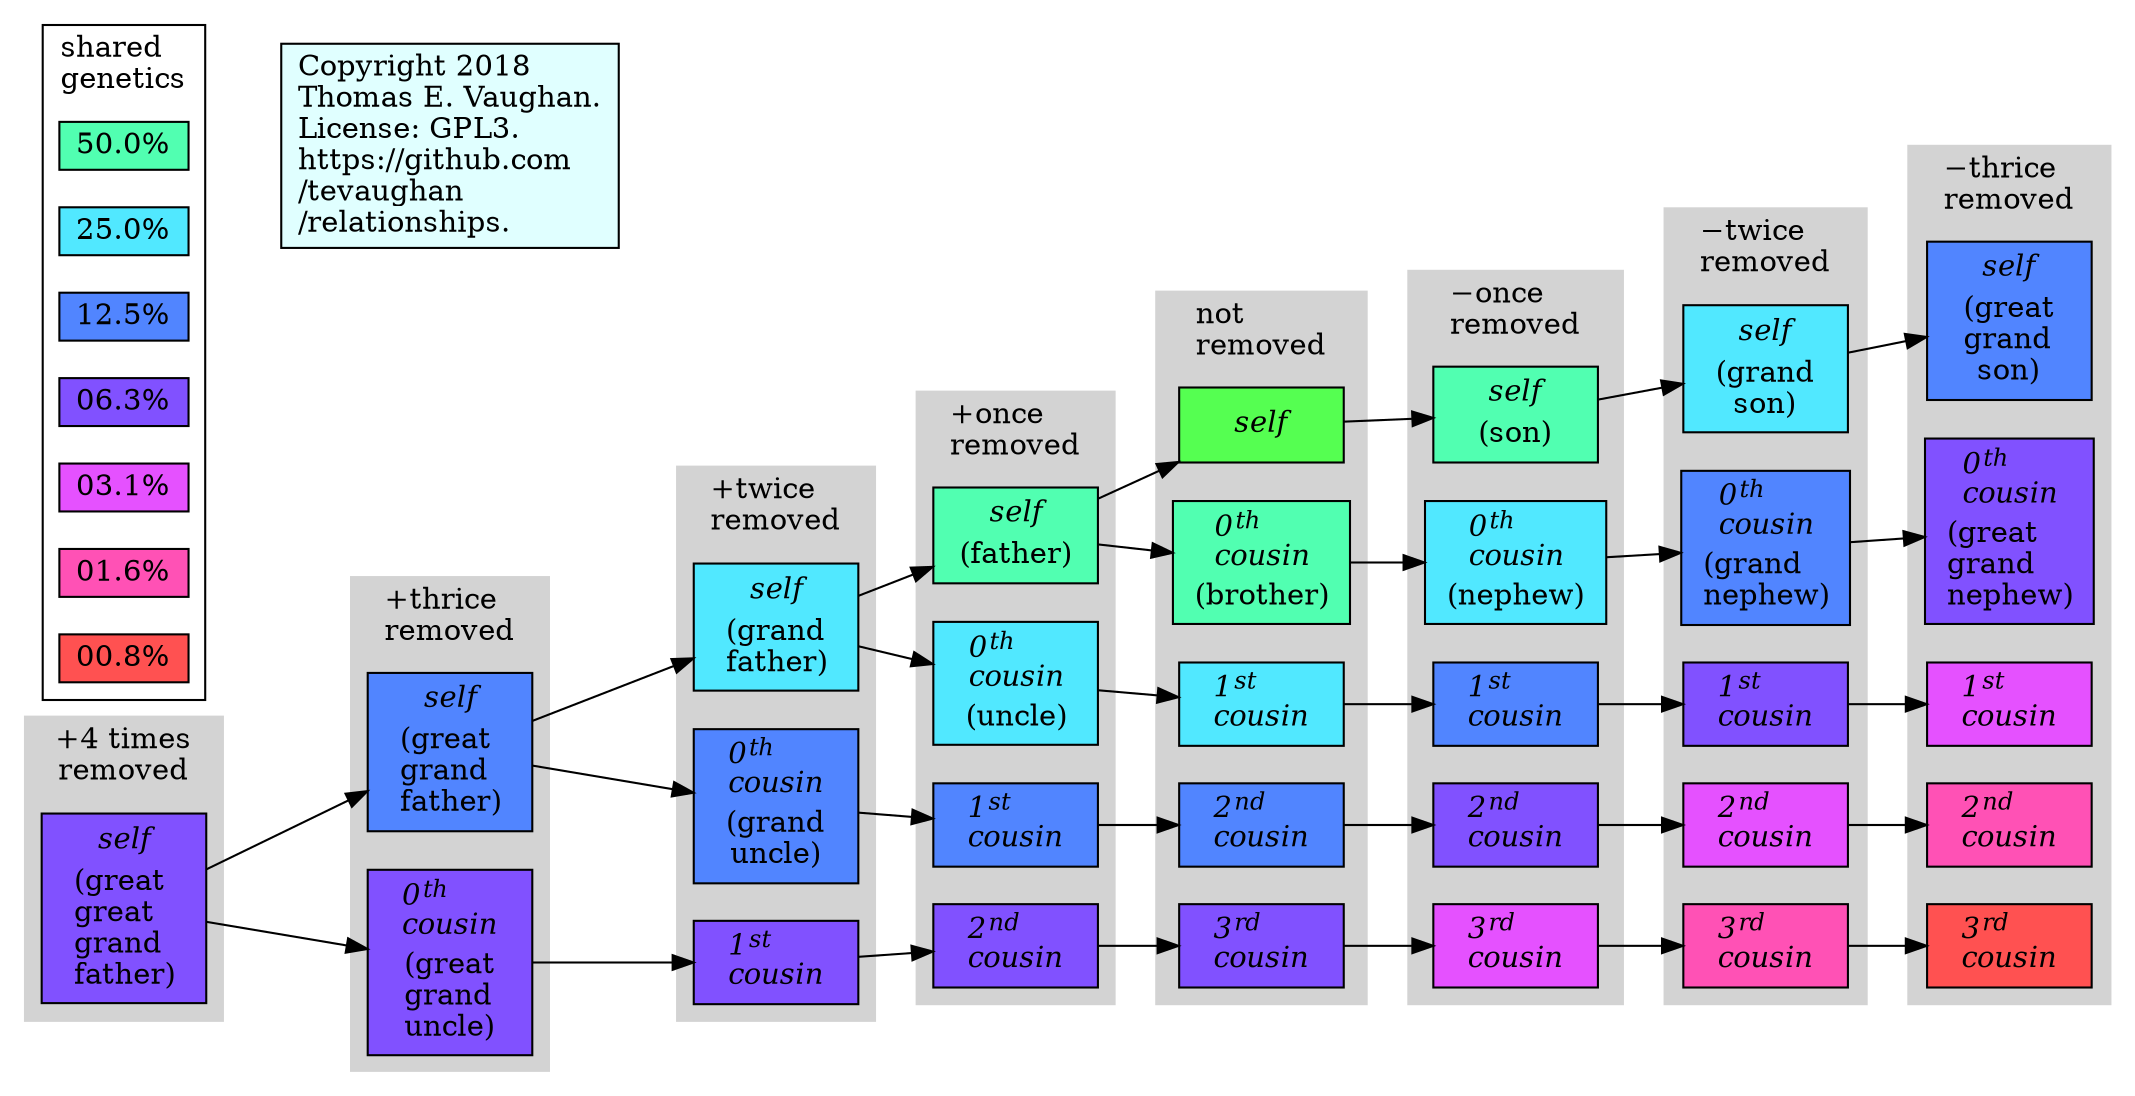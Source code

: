 
// Copyright 2018 Thomas E. Vaughan
// See LICENSE.

digraph G {
  rankdir="LR"
  node [shape=rectangle width=1.1 style=filled];

  subgraph self {
  ggGf -> gGf -> Gf    -> f     -> m   -> s     -> Gs    -> gGs;
  }

  subgraph cluster_rp4 {
    style=filled
    color=lightgray
    label="+4 times\lremoved"
    ggGf
  }

  subgraph cluster_rp3 {
    style=filled
    color=lightgray
    label="+thrice\lremoved"
    gGf; gGu
  }

  subgraph cluster_rp2 {
    style=filled
    color=lightgray
    label="+twice\lremoved"
    Gf; Gu; fcp2r
  }

  subgraph cluster_rp1  {
    style=filled;
    color=lightgray;
    label="+once\lremoved"
    f; u; fcp1r; scp1r
  }

  subgraph cluster_r0 {
    style=filled;
    color=lightgray;
    label="not\lremoved"
    m; b; fc; sc; thc
  }

  subgraph cluster_rn1 {
    style=filled;
    color=lightgray;
    label=<&#8722;once<br align="left"/>removed>
    s; n; fc1r; sc1r; thc1r
  }

  subgraph cluster_rn2 {
    style=filled;
    color=lightgray;
    label=<&#8722;twice<br align="left"/>removed>
    Gs; Gn; fc2r; sc2r; thc2r
  }

  subgraph cluster_rn3 {
    style=filled;
    color=lightgray;
    label=<&#8722;thrice<br align="left"/>removed>
    gGs; gGn; fc3r; sc3r; thc3r
  }

  ggGf -> gGu -> fcp2r -> scp1r -> thc -> thc1r -> thc2r -> thc3r;
          gGf -> Gu    -> fcp1r -> sc  -> sc1r  -> sc2r  -> sc3r;
                 Gf    -> u     -> fc  -> fc1r  -> fc2r  -> fc3r;
                          f     -> b   -> n     -> Gn    -> gGn;

  ggGf [label=<<font><table border="0" cellspacing="0" cellborder="0">
               <tr><td align="center"><i>self</i></td></tr>
               <tr><td align="center">(great<br align="left"/>great<br
               align="left"/>grand<br align="left"/>father)</td></tr>
               </table></font>>, fillcolor="#8151ff"];
   gGf [label=<<font><table border="0" cellspacing="0" cellborder="0">
               <tr><td align="center"><i>self</i></td></tr>
               <tr><td align="center">(great<br align="left"/>grand<br align="left"/>father)</td></tr>
               </table></font>>, fillcolor="#5185ff"];
    Gf [label=<<font><table border="0" cellspacing="0" cellborder="0">
               <tr><td align="center"><i>self</i></td></tr>
               <tr><td align="center">(grand<br align="left"/>father)</td></tr>
               </table></font>>, fillcolor="#51e8ff"];
     f [label=<<font><table border="0" cellspacing="0" cellborder="0">
               <tr><td align="center"><i>self</i></td></tr>
               <tr><td align="center">(father)</td></tr>
               </table></font>>, fillcolor="#51ffb1"];
     m [label=<<font><table border="0" cellspacing="0" cellborder="0">
               <tr><td align="center"><i>self</i></td></tr>
               </table></font>>, fillcolor="#55ff51"];
     s [label=<<font><table border="0" cellspacing="0" cellborder="0">
               <tr><td align="center"><i>self</i></td></tr>
               <tr><td align="center">(son)</td></tr>
               </table></font>>, fillcolor="#51ffb1"];
    Gs [label=<<font><table border="0" cellspacing="0" cellborder="0">
               <tr><td align="center"><i>self</i></td></tr>
               <tr><td align="center">(grand<br align="left"/>son)</td></tr>
               </table></font>>, fillcolor="#51e8ff"];
   gGs [label=<<font><table border="0" cellspacing="0" cellborder="0">
               <tr><td align="center"><i>self</i></td></tr>
               <tr><td align="center">(great<br align="left"/>grand<br align="left"/>son)</td></tr>
               </table></font>>, fillcolor="#5185ff"];

   gGu [label=<<font><table border="0" cellspacing="0" cellborder="0">
               <tr><td align="center"><i>0<sup>th</sup><br align="left"/>cousin</i></td></tr>
               <tr><td align="center">(great<br align="left"/>grand<br align="left"/>uncle)</td></tr>
               </table></font>>, fillcolor="#8151ff"];
 fcp2r [label=<<font><table border="0" cellspacing="0" cellborder="0">
               <tr><td align="center"><i>1<sup>st</sup><br align="left"/>cousin</i></td></tr>
               </table></font>>, fillcolor="#8151ff"];
 scp1r [label=<<font><table border="0" cellspacing="0" cellborder="0">
               <tr><td align="center"><i>2<sup>nd</sup><br align="left"/>cousin</i></td></tr>
               </table></font>>, fillcolor="#8151ff"];
   thc [label=<<font><table border="0" cellspacing="0" cellborder="0">
               <tr><td align="center"><i>3<sup>rd</sup><br align="left"/>cousin</i></td></tr>
               </table></font>>, fillcolor="#8151ff"];
 thc1r [label=<<font><table border="0" cellspacing="0" cellborder="0">
               <tr><td align="center"><i>3<sup>rd</sup><br align="left"/>cousin</i></td></tr>
               </table></font>>, fillcolor="#e551ff"];
 thc2r [label=<<font><table border="0" cellspacing="0" cellborder="0">
               <tr><td align="center"><i>3<sup>rd</sup><br align="left"/>cousin</i></td></tr>
               </table></font>>, fillcolor="#ff51b5"];
 thc3r [label=<<font><table border="0" cellspacing="0" cellborder="0">
               <tr><td align="center"><i>3<sup>rd</sup><br align="left"/>cousin</i></td></tr>
               </table></font>>, fillcolor="#ff5151"];

    Gu [label=<<font><table border="0" cellspacing="0" cellborder="0">
              <tr><td align="center"><i>0<sup>th</sup><br align="left"/>cousin</i></td></tr>
              <tr><td align="center">(grand<br align="left"/>uncle)</td></tr>
              </table></font>>, fillcolor="#5185ff"];
 fcp1r [label=<<font><table border="0" cellspacing="0" cellborder="0">
               <tr><td align="center"><i>1<sup>st</sup><br align="left"/>cousin</i></td></tr>
               </table></font>>, fillcolor="#5185ff"];
    sc [label=<<font><table border="0" cellspacing="0" cellborder="0">
               <tr><td align="center"><i>2<sup>nd</sup><br align="left"/>cousin</i></td></tr>
               </table></font>>, fillcolor="#5185ff"];
  sc1r [label=<<font><table border="0" cellspacing="0" cellborder="0">
               <tr><td align="center"><i>2<sup>nd</sup><br align="left"/>cousin</i></td></tr>
               </table></font>>, fillcolor="#8151ff"];
  sc2r [label=<<font><table border="0" cellspacing="0" cellborder="0">
               <tr><td align="center"><i>2<sup>nd</sup><br align="left"/>cousin</i></td></tr>
               </table></font>>, fillcolor="#e551ff"];
  sc3r [label=<<font><table border="0" cellspacing="0" cellborder="0">
               <tr><td align="center"><i>2<sup>nd</sup><br align="left"/>cousin</i></td></tr>
               </table></font>>, fillcolor="#ff51b5"];

     u [label=<<font><table border="0" cellspacing="0" cellborder="0">
               <tr><td align="center"><i>0<sup>th</sup><br align="left"/>cousin</i></td></tr>
               <tr><td align="center">(uncle)</td></tr>
               </table></font>>, fillcolor="#51e8ff"];
    fc [label=<<font><table border="0" cellspacing="0" cellborder="0">
               <tr><td align="center"><i>1<sup>st</sup><br align="left"/>cousin</i></td></tr>
               </table></font>>, fillcolor="#51e8ff"];
  fc1r [label=<<font><table border="0" cellspacing="0" cellborder="0">
               <tr><td align="center"><i>1<sup>st</sup><br align="left"/>cousin</i></td></tr>
               </table></font>>, fillcolor="#5185ff"];
  fc2r [label=<<font><table border="0" cellspacing="0" cellborder="0">
               <tr><td align="center"><i>1<sup>st</sup><br align="left"/>cousin</i></td></tr>
               </table></font>>, fillcolor="#8151ff"];
  fc3r [label=<<font><table border="0" cellspacing="0" cellborder="0">
               <tr><td align="center"><i>1<sup>st</sup><br align="left"/>cousin</i></td></tr>
               </table></font>>, fillcolor="#e551ff"];

     b [label=<<font><table border="0" cellspacing="0" cellborder="0">
               <tr><td align="center"><i>0<sup>th</sup><br align="left"/>cousin</i></td></tr>
               <tr><td align="center">(brother)</td></tr>
               </table></font>>, fillcolor="#51ffb1"];
     n [label=<<font><table border="0" cellspacing="0" cellborder="0">
               <tr><td align="center"><i>0<sup>th</sup><br align="left"/>cousin</i></td></tr>
               <tr><td align="center">(nephew)</td></tr>
               </table></font>>, fillcolor="#51e8ff"];
    Gn [label=<<font><table border="0" cellspacing="0" cellborder="0">
               <tr><td align="center"><i>0<sup>th</sup><br align="left"/>cousin</i></td></tr>
               <tr><td align="center">(grand<br align="left"/>nephew)</td></tr>
               </table></font>>, fillcolor="#5185ff"];
   gGn [label=<<font><table border="0" cellspacing="0" cellborder="0">
               <tr><td align="center"><i>0<sup>th</sup><br align="left"/>cousin</i></td></tr>
               <tr><td align="center">(great<br align="left"/>grand<br align="left"/>nephew)</td></tr>
               </table></font>>, fillcolor="#8151ff"];

  subgraph cluster_relation {
    label="shared\lgenetics"
    node [shape=rectangle width=0.4 height=0.2 style=filled];
    r1 [label="50.0%", fillcolor="#51ffb1"];
    r2 [label="25.0%", fillcolor="#51e8ff"];
    r3 [label="12.5%", fillcolor="#5185ff"];
    r4 [label="06.3%", fillcolor="#8151ff"];
    r5 [label="03.1%", fillcolor="#e551ff"];
    r6 [label="01.6%", fillcolor="#ff51b5"];
    r7 [label="00.8%", fillcolor="#ff5151"];
  }

  notice [fillcolor=lightcyan label="Copyright 2018\lThomas E. Vaughan.\lLicense: GPL3.\lhttps://github.com\l/tevaughan\l/relationships.\l"]

  r1 -> notice [style=invis];
}

